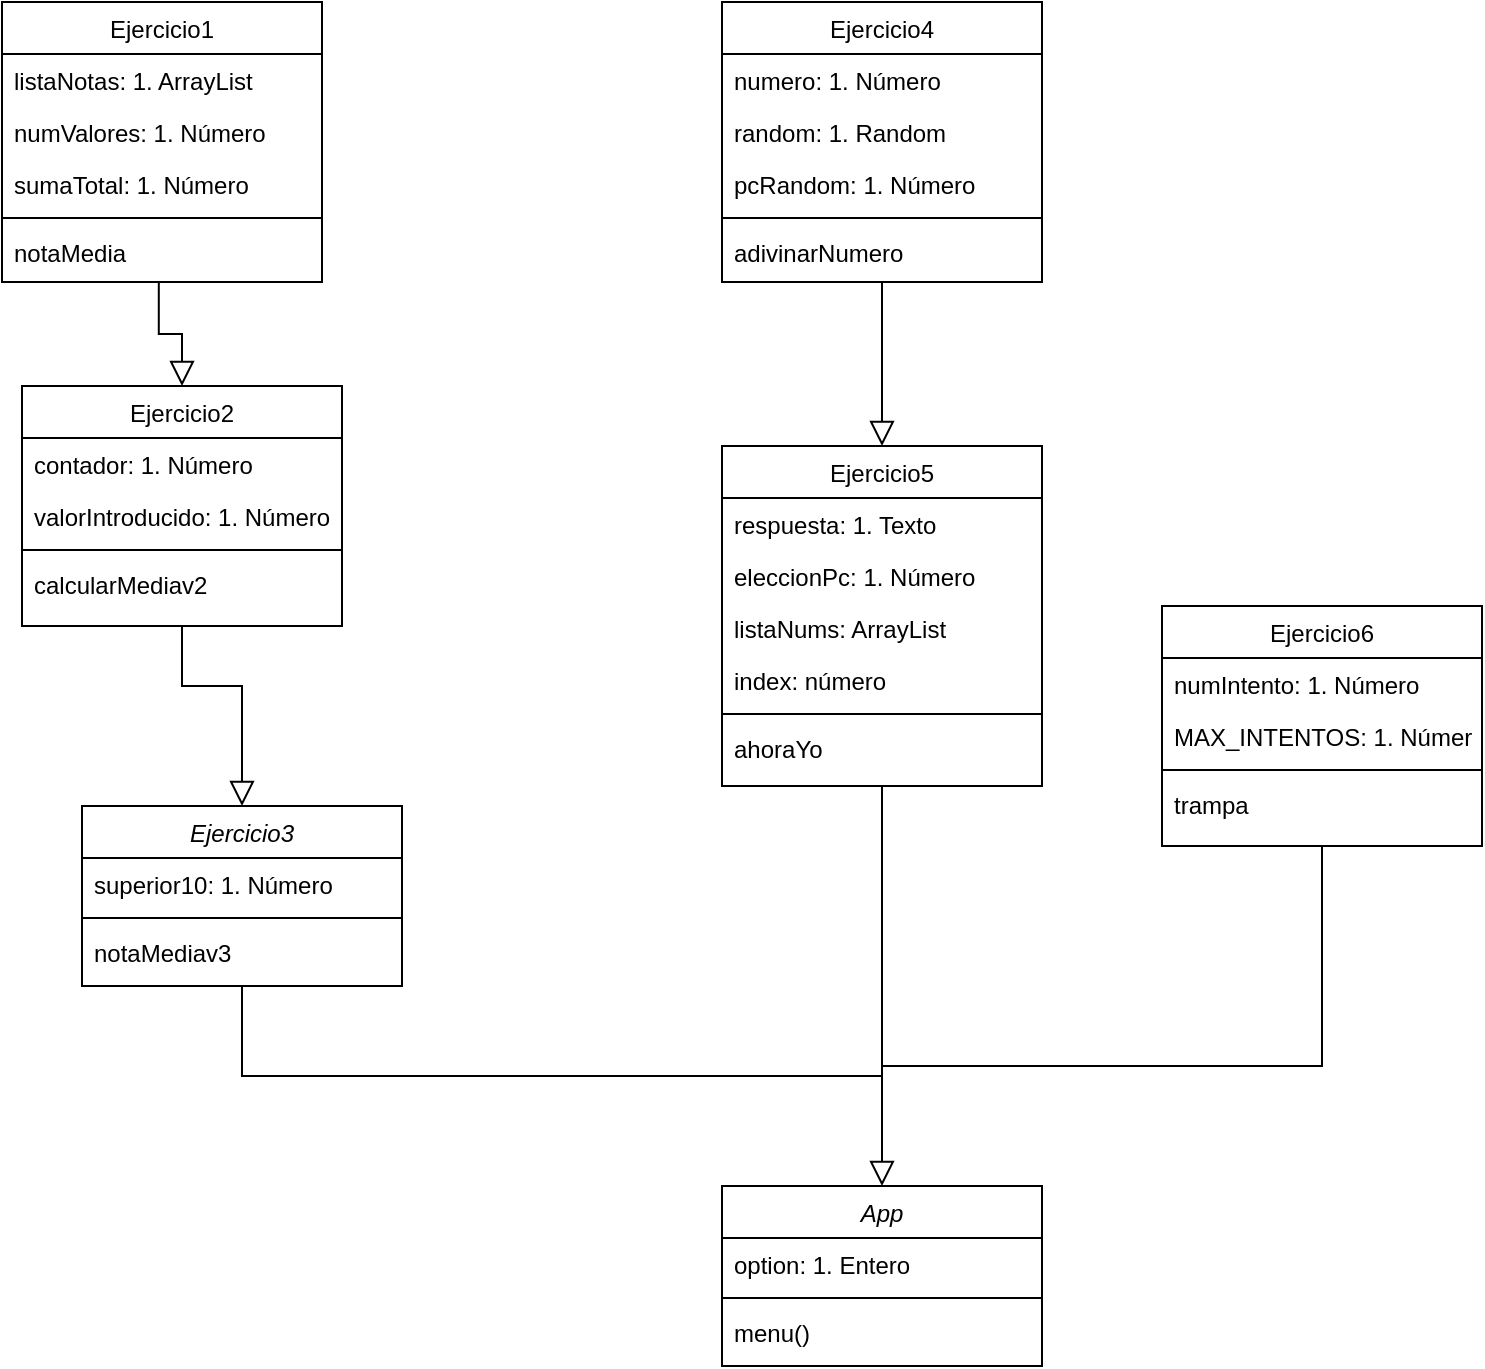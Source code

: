 <mxfile version="16.6.4" type="github">
  <diagram id="C5RBs43oDa-KdzZeNtuy" name="Page-1">
    <mxGraphModel dx="1955" dy="597" grid="1" gridSize="10" guides="1" tooltips="1" connect="1" arrows="1" fold="1" page="1" pageScale="1" pageWidth="827" pageHeight="1169" math="0" shadow="0">
      <root>
        <mxCell id="WIyWlLk6GJQsqaUBKTNV-0" />
        <mxCell id="WIyWlLk6GJQsqaUBKTNV-1" parent="WIyWlLk6GJQsqaUBKTNV-0" />
        <mxCell id="zkfFHV4jXpPFQw0GAbJ--0" value="App" style="swimlane;fontStyle=2;align=center;verticalAlign=top;childLayout=stackLayout;horizontal=1;startSize=26;horizontalStack=0;resizeParent=1;resizeLast=0;collapsible=1;marginBottom=0;rounded=0;shadow=0;strokeWidth=1;" parent="WIyWlLk6GJQsqaUBKTNV-1" vertex="1">
          <mxGeometry x="250" y="670" width="160" height="90" as="geometry">
            <mxRectangle x="230" y="140" width="160" height="26" as="alternateBounds" />
          </mxGeometry>
        </mxCell>
        <mxCell id="zkfFHV4jXpPFQw0GAbJ--1" value="option: 1. Entero" style="text;align=left;verticalAlign=top;spacingLeft=4;spacingRight=4;overflow=hidden;rotatable=0;points=[[0,0.5],[1,0.5]];portConstraint=eastwest;" parent="zkfFHV4jXpPFQw0GAbJ--0" vertex="1">
          <mxGeometry y="26" width="160" height="26" as="geometry" />
        </mxCell>
        <mxCell id="zkfFHV4jXpPFQw0GAbJ--4" value="" style="line;html=1;strokeWidth=1;align=left;verticalAlign=middle;spacingTop=-1;spacingLeft=3;spacingRight=3;rotatable=0;labelPosition=right;points=[];portConstraint=eastwest;" parent="zkfFHV4jXpPFQw0GAbJ--0" vertex="1">
          <mxGeometry y="52" width="160" height="8" as="geometry" />
        </mxCell>
        <mxCell id="zkfFHV4jXpPFQw0GAbJ--5" value="menu()" style="text;align=left;verticalAlign=top;spacingLeft=4;spacingRight=4;overflow=hidden;rotatable=0;points=[[0,0.5],[1,0.5]];portConstraint=eastwest;" parent="zkfFHV4jXpPFQw0GAbJ--0" vertex="1">
          <mxGeometry y="60" width="160" height="26" as="geometry" />
        </mxCell>
        <mxCell id="zkfFHV4jXpPFQw0GAbJ--6" value="Ejercicio2" style="swimlane;fontStyle=0;align=center;verticalAlign=top;childLayout=stackLayout;horizontal=1;startSize=26;horizontalStack=0;resizeParent=1;resizeLast=0;collapsible=1;marginBottom=0;rounded=0;shadow=0;strokeWidth=1;" parent="WIyWlLk6GJQsqaUBKTNV-1" vertex="1">
          <mxGeometry x="-100" y="270" width="160" height="120" as="geometry">
            <mxRectangle x="130" y="380" width="160" height="26" as="alternateBounds" />
          </mxGeometry>
        </mxCell>
        <mxCell id="zkfFHV4jXpPFQw0GAbJ--7" value="contador: 1. Número" style="text;align=left;verticalAlign=top;spacingLeft=4;spacingRight=4;overflow=hidden;rotatable=0;points=[[0,0.5],[1,0.5]];portConstraint=eastwest;" parent="zkfFHV4jXpPFQw0GAbJ--6" vertex="1">
          <mxGeometry y="26" width="160" height="26" as="geometry" />
        </mxCell>
        <mxCell id="zkfFHV4jXpPFQw0GAbJ--8" value="valorIntroducido: 1. Número" style="text;align=left;verticalAlign=top;spacingLeft=4;spacingRight=4;overflow=hidden;rotatable=0;points=[[0,0.5],[1,0.5]];portConstraint=eastwest;rounded=0;shadow=0;html=0;" parent="zkfFHV4jXpPFQw0GAbJ--6" vertex="1">
          <mxGeometry y="52" width="160" height="26" as="geometry" />
        </mxCell>
        <mxCell id="zkfFHV4jXpPFQw0GAbJ--9" value="" style="line;html=1;strokeWidth=1;align=left;verticalAlign=middle;spacingTop=-1;spacingLeft=3;spacingRight=3;rotatable=0;labelPosition=right;points=[];portConstraint=eastwest;" parent="zkfFHV4jXpPFQw0GAbJ--6" vertex="1">
          <mxGeometry y="78" width="160" height="8" as="geometry" />
        </mxCell>
        <mxCell id="jL3ukXQA_IVkmoZSgeQP-8" value="calcularMediav2" style="text;align=left;verticalAlign=top;spacingLeft=4;spacingRight=4;overflow=hidden;rotatable=0;points=[[0,0.5],[1,0.5]];portConstraint=eastwest;" vertex="1" parent="zkfFHV4jXpPFQw0GAbJ--6">
          <mxGeometry y="86" width="160" height="26" as="geometry" />
        </mxCell>
        <mxCell id="zkfFHV4jXpPFQw0GAbJ--16" value="" style="endArrow=block;endSize=10;endFill=0;shadow=0;strokeWidth=1;rounded=0;edgeStyle=elbowEdgeStyle;elbow=vertical;exitX=0.5;exitY=1;exitDx=0;exitDy=0;entryX=0.5;entryY=0;entryDx=0;entryDy=0;" parent="WIyWlLk6GJQsqaUBKTNV-1" source="zkfFHV4jXpPFQw0GAbJ--6" target="jL3ukXQA_IVkmoZSgeQP-10" edge="1">
          <mxGeometry width="160" relative="1" as="geometry">
            <mxPoint x="490" y="530" as="sourcePoint" />
            <mxPoint x="310" y="271" as="targetPoint" />
            <Array as="points">
              <mxPoint x="-30" y="420" />
              <mxPoint x="170" y="520" />
            </Array>
          </mxGeometry>
        </mxCell>
        <mxCell id="jL3ukXQA_IVkmoZSgeQP-0" value="Ejercicio1" style="swimlane;fontStyle=0;align=center;verticalAlign=top;childLayout=stackLayout;horizontal=1;startSize=26;horizontalStack=0;resizeParent=1;resizeLast=0;collapsible=1;marginBottom=0;rounded=0;shadow=0;strokeWidth=1;" vertex="1" parent="WIyWlLk6GJQsqaUBKTNV-1">
          <mxGeometry x="-110" y="78" width="160" height="140" as="geometry">
            <mxRectangle x="130" y="380" width="160" height="26" as="alternateBounds" />
          </mxGeometry>
        </mxCell>
        <mxCell id="jL3ukXQA_IVkmoZSgeQP-1" value="listaNotas: 1. ArrayList" style="text;align=left;verticalAlign=top;spacingLeft=4;spacingRight=4;overflow=hidden;rotatable=0;points=[[0,0.5],[1,0.5]];portConstraint=eastwest;" vertex="1" parent="jL3ukXQA_IVkmoZSgeQP-0">
          <mxGeometry y="26" width="160" height="26" as="geometry" />
        </mxCell>
        <mxCell id="jL3ukXQA_IVkmoZSgeQP-2" value="numValores: 1. Número" style="text;align=left;verticalAlign=top;spacingLeft=4;spacingRight=4;overflow=hidden;rotatable=0;points=[[0,0.5],[1,0.5]];portConstraint=eastwest;rounded=0;shadow=0;html=0;" vertex="1" parent="jL3ukXQA_IVkmoZSgeQP-0">
          <mxGeometry y="52" width="160" height="26" as="geometry" />
        </mxCell>
        <mxCell id="jL3ukXQA_IVkmoZSgeQP-6" value="sumaTotal: 1. Número" style="text;align=left;verticalAlign=top;spacingLeft=4;spacingRight=4;overflow=hidden;rotatable=0;points=[[0,0.5],[1,0.5]];portConstraint=eastwest;rounded=0;shadow=0;html=0;" vertex="1" parent="jL3ukXQA_IVkmoZSgeQP-0">
          <mxGeometry y="78" width="160" height="26" as="geometry" />
        </mxCell>
        <mxCell id="jL3ukXQA_IVkmoZSgeQP-3" value="" style="line;html=1;strokeWidth=1;align=left;verticalAlign=middle;spacingTop=-1;spacingLeft=3;spacingRight=3;rotatable=0;labelPosition=right;points=[];portConstraint=eastwest;" vertex="1" parent="jL3ukXQA_IVkmoZSgeQP-0">
          <mxGeometry y="104" width="160" height="8" as="geometry" />
        </mxCell>
        <mxCell id="jL3ukXQA_IVkmoZSgeQP-5" value="notaMedia" style="text;align=left;verticalAlign=top;spacingLeft=4;spacingRight=4;overflow=hidden;rotatable=0;points=[[0,0.5],[1,0.5]];portConstraint=eastwest;" vertex="1" parent="jL3ukXQA_IVkmoZSgeQP-0">
          <mxGeometry y="112" width="160" height="26" as="geometry" />
        </mxCell>
        <mxCell id="jL3ukXQA_IVkmoZSgeQP-9" value="" style="endArrow=block;endSize=10;endFill=0;shadow=0;strokeWidth=1;rounded=0;edgeStyle=elbowEdgeStyle;elbow=vertical;exitX=0.49;exitY=1.065;exitDx=0;exitDy=0;exitPerimeter=0;entryX=0.5;entryY=0;entryDx=0;entryDy=0;" edge="1" parent="WIyWlLk6GJQsqaUBKTNV-1" source="jL3ukXQA_IVkmoZSgeQP-5" target="zkfFHV4jXpPFQw0GAbJ--6">
          <mxGeometry width="160" relative="1" as="geometry">
            <mxPoint x="280" y="230" as="sourcePoint" />
            <mxPoint x="170" y="350" as="targetPoint" />
          </mxGeometry>
        </mxCell>
        <mxCell id="jL3ukXQA_IVkmoZSgeQP-10" value="Ejercicio3" style="swimlane;fontStyle=2;align=center;verticalAlign=top;childLayout=stackLayout;horizontal=1;startSize=26;horizontalStack=0;resizeParent=1;resizeLast=0;collapsible=1;marginBottom=0;rounded=0;shadow=0;strokeWidth=1;" vertex="1" parent="WIyWlLk6GJQsqaUBKTNV-1">
          <mxGeometry x="-70" y="480" width="160" height="90" as="geometry">
            <mxRectangle x="230" y="140" width="160" height="26" as="alternateBounds" />
          </mxGeometry>
        </mxCell>
        <mxCell id="jL3ukXQA_IVkmoZSgeQP-11" value="superior10: 1. Número" style="text;align=left;verticalAlign=top;spacingLeft=4;spacingRight=4;overflow=hidden;rotatable=0;points=[[0,0.5],[1,0.5]];portConstraint=eastwest;" vertex="1" parent="jL3ukXQA_IVkmoZSgeQP-10">
          <mxGeometry y="26" width="160" height="26" as="geometry" />
        </mxCell>
        <mxCell id="jL3ukXQA_IVkmoZSgeQP-12" value="" style="line;html=1;strokeWidth=1;align=left;verticalAlign=middle;spacingTop=-1;spacingLeft=3;spacingRight=3;rotatable=0;labelPosition=right;points=[];portConstraint=eastwest;" vertex="1" parent="jL3ukXQA_IVkmoZSgeQP-10">
          <mxGeometry y="52" width="160" height="8" as="geometry" />
        </mxCell>
        <mxCell id="jL3ukXQA_IVkmoZSgeQP-13" value="notaMediav3" style="text;align=left;verticalAlign=top;spacingLeft=4;spacingRight=4;overflow=hidden;rotatable=0;points=[[0,0.5],[1,0.5]];portConstraint=eastwest;" vertex="1" parent="jL3ukXQA_IVkmoZSgeQP-10">
          <mxGeometry y="60" width="160" height="26" as="geometry" />
        </mxCell>
        <mxCell id="jL3ukXQA_IVkmoZSgeQP-14" value="" style="endArrow=block;endSize=10;endFill=0;shadow=0;strokeWidth=1;rounded=0;edgeStyle=elbowEdgeStyle;elbow=vertical;exitX=0.5;exitY=1;exitDx=0;exitDy=0;entryX=0.5;entryY=0;entryDx=0;entryDy=0;" edge="1" parent="WIyWlLk6GJQsqaUBKTNV-1" source="jL3ukXQA_IVkmoZSgeQP-10" target="zkfFHV4jXpPFQw0GAbJ--0">
          <mxGeometry width="160" relative="1" as="geometry">
            <mxPoint x="80" y="585" as="sourcePoint" />
            <mxPoint x="110" y="675" as="targetPoint" />
            <Array as="points">
              <mxPoint x="70" y="615" />
              <mxPoint x="270" y="715" />
            </Array>
          </mxGeometry>
        </mxCell>
        <mxCell id="jL3ukXQA_IVkmoZSgeQP-15" value="Ejercicio4" style="swimlane;fontStyle=0;align=center;verticalAlign=top;childLayout=stackLayout;horizontal=1;startSize=26;horizontalStack=0;resizeParent=1;resizeLast=0;collapsible=1;marginBottom=0;rounded=0;shadow=0;strokeWidth=1;" vertex="1" parent="WIyWlLk6GJQsqaUBKTNV-1">
          <mxGeometry x="250" y="78" width="160" height="140" as="geometry">
            <mxRectangle x="130" y="380" width="160" height="26" as="alternateBounds" />
          </mxGeometry>
        </mxCell>
        <mxCell id="jL3ukXQA_IVkmoZSgeQP-16" value="numero: 1. Número" style="text;align=left;verticalAlign=top;spacingLeft=4;spacingRight=4;overflow=hidden;rotatable=0;points=[[0,0.5],[1,0.5]];portConstraint=eastwest;" vertex="1" parent="jL3ukXQA_IVkmoZSgeQP-15">
          <mxGeometry y="26" width="160" height="26" as="geometry" />
        </mxCell>
        <mxCell id="jL3ukXQA_IVkmoZSgeQP-17" value="random: 1. Random" style="text;align=left;verticalAlign=top;spacingLeft=4;spacingRight=4;overflow=hidden;rotatable=0;points=[[0,0.5],[1,0.5]];portConstraint=eastwest;rounded=0;shadow=0;html=0;" vertex="1" parent="jL3ukXQA_IVkmoZSgeQP-15">
          <mxGeometry y="52" width="160" height="26" as="geometry" />
        </mxCell>
        <mxCell id="jL3ukXQA_IVkmoZSgeQP-18" value="pcRandom: 1. Número" style="text;align=left;verticalAlign=top;spacingLeft=4;spacingRight=4;overflow=hidden;rotatable=0;points=[[0,0.5],[1,0.5]];portConstraint=eastwest;rounded=0;shadow=0;html=0;" vertex="1" parent="jL3ukXQA_IVkmoZSgeQP-15">
          <mxGeometry y="78" width="160" height="26" as="geometry" />
        </mxCell>
        <mxCell id="jL3ukXQA_IVkmoZSgeQP-19" value="" style="line;html=1;strokeWidth=1;align=left;verticalAlign=middle;spacingTop=-1;spacingLeft=3;spacingRight=3;rotatable=0;labelPosition=right;points=[];portConstraint=eastwest;" vertex="1" parent="jL3ukXQA_IVkmoZSgeQP-15">
          <mxGeometry y="104" width="160" height="8" as="geometry" />
        </mxCell>
        <mxCell id="jL3ukXQA_IVkmoZSgeQP-20" value="adivinarNumero" style="text;align=left;verticalAlign=top;spacingLeft=4;spacingRight=4;overflow=hidden;rotatable=0;points=[[0,0.5],[1,0.5]];portConstraint=eastwest;" vertex="1" parent="jL3ukXQA_IVkmoZSgeQP-15">
          <mxGeometry y="112" width="160" height="26" as="geometry" />
        </mxCell>
        <mxCell id="jL3ukXQA_IVkmoZSgeQP-21" value="Ejercicio5" style="swimlane;fontStyle=0;align=center;verticalAlign=top;childLayout=stackLayout;horizontal=1;startSize=26;horizontalStack=0;resizeParent=1;resizeLast=0;collapsible=1;marginBottom=0;rounded=0;shadow=0;strokeWidth=1;" vertex="1" parent="WIyWlLk6GJQsqaUBKTNV-1">
          <mxGeometry x="250" y="300" width="160" height="170" as="geometry">
            <mxRectangle x="550" y="140" width="160" height="26" as="alternateBounds" />
          </mxGeometry>
        </mxCell>
        <mxCell id="jL3ukXQA_IVkmoZSgeQP-22" value="respuesta: 1. Texto" style="text;align=left;verticalAlign=top;spacingLeft=4;spacingRight=4;overflow=hidden;rotatable=0;points=[[0,0.5],[1,0.5]];portConstraint=eastwest;" vertex="1" parent="jL3ukXQA_IVkmoZSgeQP-21">
          <mxGeometry y="26" width="160" height="26" as="geometry" />
        </mxCell>
        <mxCell id="jL3ukXQA_IVkmoZSgeQP-23" value="eleccionPc: 1. Número" style="text;align=left;verticalAlign=top;spacingLeft=4;spacingRight=4;overflow=hidden;rotatable=0;points=[[0,0.5],[1,0.5]];portConstraint=eastwest;rounded=0;shadow=0;html=0;" vertex="1" parent="jL3ukXQA_IVkmoZSgeQP-21">
          <mxGeometry y="52" width="160" height="26" as="geometry" />
        </mxCell>
        <mxCell id="jL3ukXQA_IVkmoZSgeQP-24" value="listaNums: ArrayList" style="text;align=left;verticalAlign=top;spacingLeft=4;spacingRight=4;overflow=hidden;rotatable=0;points=[[0,0.5],[1,0.5]];portConstraint=eastwest;rounded=0;shadow=0;html=0;" vertex="1" parent="jL3ukXQA_IVkmoZSgeQP-21">
          <mxGeometry y="78" width="160" height="26" as="geometry" />
        </mxCell>
        <mxCell id="jL3ukXQA_IVkmoZSgeQP-25" value="index: número" style="text;align=left;verticalAlign=top;spacingLeft=4;spacingRight=4;overflow=hidden;rotatable=0;points=[[0,0.5],[1,0.5]];portConstraint=eastwest;rounded=0;shadow=0;html=0;" vertex="1" parent="jL3ukXQA_IVkmoZSgeQP-21">
          <mxGeometry y="104" width="160" height="26" as="geometry" />
        </mxCell>
        <mxCell id="jL3ukXQA_IVkmoZSgeQP-27" value="" style="line;html=1;strokeWidth=1;align=left;verticalAlign=middle;spacingTop=-1;spacingLeft=3;spacingRight=3;rotatable=0;labelPosition=right;points=[];portConstraint=eastwest;" vertex="1" parent="jL3ukXQA_IVkmoZSgeQP-21">
          <mxGeometry y="130" width="160" height="8" as="geometry" />
        </mxCell>
        <mxCell id="jL3ukXQA_IVkmoZSgeQP-28" value="ahoraYo" style="text;align=left;verticalAlign=top;spacingLeft=4;spacingRight=4;overflow=hidden;rotatable=0;points=[[0,0.5],[1,0.5]];portConstraint=eastwest;" vertex="1" parent="jL3ukXQA_IVkmoZSgeQP-21">
          <mxGeometry y="138" width="160" height="26" as="geometry" />
        </mxCell>
        <mxCell id="jL3ukXQA_IVkmoZSgeQP-30" value="" style="endArrow=block;endSize=10;endFill=0;shadow=0;strokeWidth=1;rounded=0;edgeStyle=elbowEdgeStyle;elbow=vertical;exitX=0.5;exitY=1;exitDx=0;exitDy=0;entryX=0.5;entryY=0;entryDx=0;entryDy=0;" edge="1" parent="WIyWlLk6GJQsqaUBKTNV-1" source="jL3ukXQA_IVkmoZSgeQP-15" target="jL3ukXQA_IVkmoZSgeQP-21">
          <mxGeometry width="160" relative="1" as="geometry">
            <mxPoint x="324.2" y="218.0" as="sourcePoint" />
            <mxPoint x="335.8" y="270.31" as="targetPoint" />
          </mxGeometry>
        </mxCell>
        <mxCell id="jL3ukXQA_IVkmoZSgeQP-32" value="" style="endArrow=none;html=1;rounded=0;entryX=0.5;entryY=1;entryDx=0;entryDy=0;" edge="1" parent="WIyWlLk6GJQsqaUBKTNV-1" target="jL3ukXQA_IVkmoZSgeQP-21">
          <mxGeometry width="50" height="50" relative="1" as="geometry">
            <mxPoint x="330" y="620" as="sourcePoint" />
            <mxPoint x="440" y="420" as="targetPoint" />
          </mxGeometry>
        </mxCell>
        <mxCell id="jL3ukXQA_IVkmoZSgeQP-33" value="Ejercicio6" style="swimlane;fontStyle=0;align=center;verticalAlign=top;childLayout=stackLayout;horizontal=1;startSize=26;horizontalStack=0;resizeParent=1;resizeLast=0;collapsible=1;marginBottom=0;rounded=0;shadow=0;strokeWidth=1;" vertex="1" parent="WIyWlLk6GJQsqaUBKTNV-1">
          <mxGeometry x="470" y="380" width="160" height="120" as="geometry">
            <mxRectangle x="130" y="380" width="160" height="26" as="alternateBounds" />
          </mxGeometry>
        </mxCell>
        <mxCell id="jL3ukXQA_IVkmoZSgeQP-34" value="numIntento: 1. Número" style="text;align=left;verticalAlign=top;spacingLeft=4;spacingRight=4;overflow=hidden;rotatable=0;points=[[0,0.5],[1,0.5]];portConstraint=eastwest;" vertex="1" parent="jL3ukXQA_IVkmoZSgeQP-33">
          <mxGeometry y="26" width="160" height="26" as="geometry" />
        </mxCell>
        <mxCell id="jL3ukXQA_IVkmoZSgeQP-35" value="MAX_INTENTOS: 1. Número" style="text;align=left;verticalAlign=top;spacingLeft=4;spacingRight=4;overflow=hidden;rotatable=0;points=[[0,0.5],[1,0.5]];portConstraint=eastwest;rounded=0;shadow=0;html=0;" vertex="1" parent="jL3ukXQA_IVkmoZSgeQP-33">
          <mxGeometry y="52" width="160" height="26" as="geometry" />
        </mxCell>
        <mxCell id="jL3ukXQA_IVkmoZSgeQP-37" value="" style="line;html=1;strokeWidth=1;align=left;verticalAlign=middle;spacingTop=-1;spacingLeft=3;spacingRight=3;rotatable=0;labelPosition=right;points=[];portConstraint=eastwest;" vertex="1" parent="jL3ukXQA_IVkmoZSgeQP-33">
          <mxGeometry y="78" width="160" height="8" as="geometry" />
        </mxCell>
        <mxCell id="jL3ukXQA_IVkmoZSgeQP-38" value="trampa" style="text;align=left;verticalAlign=top;spacingLeft=4;spacingRight=4;overflow=hidden;rotatable=0;points=[[0,0.5],[1,0.5]];portConstraint=eastwest;" vertex="1" parent="jL3ukXQA_IVkmoZSgeQP-33">
          <mxGeometry y="86" width="160" height="26" as="geometry" />
        </mxCell>
        <mxCell id="jL3ukXQA_IVkmoZSgeQP-39" value="" style="endArrow=none;html=1;rounded=0;entryX=0.5;entryY=1;entryDx=0;entryDy=0;" edge="1" parent="WIyWlLk6GJQsqaUBKTNV-1" target="jL3ukXQA_IVkmoZSgeQP-33">
          <mxGeometry width="50" height="50" relative="1" as="geometry">
            <mxPoint x="330" y="610" as="sourcePoint" />
            <mxPoint x="440" y="420" as="targetPoint" />
            <Array as="points">
              <mxPoint x="550" y="610" />
            </Array>
          </mxGeometry>
        </mxCell>
      </root>
    </mxGraphModel>
  </diagram>
</mxfile>
